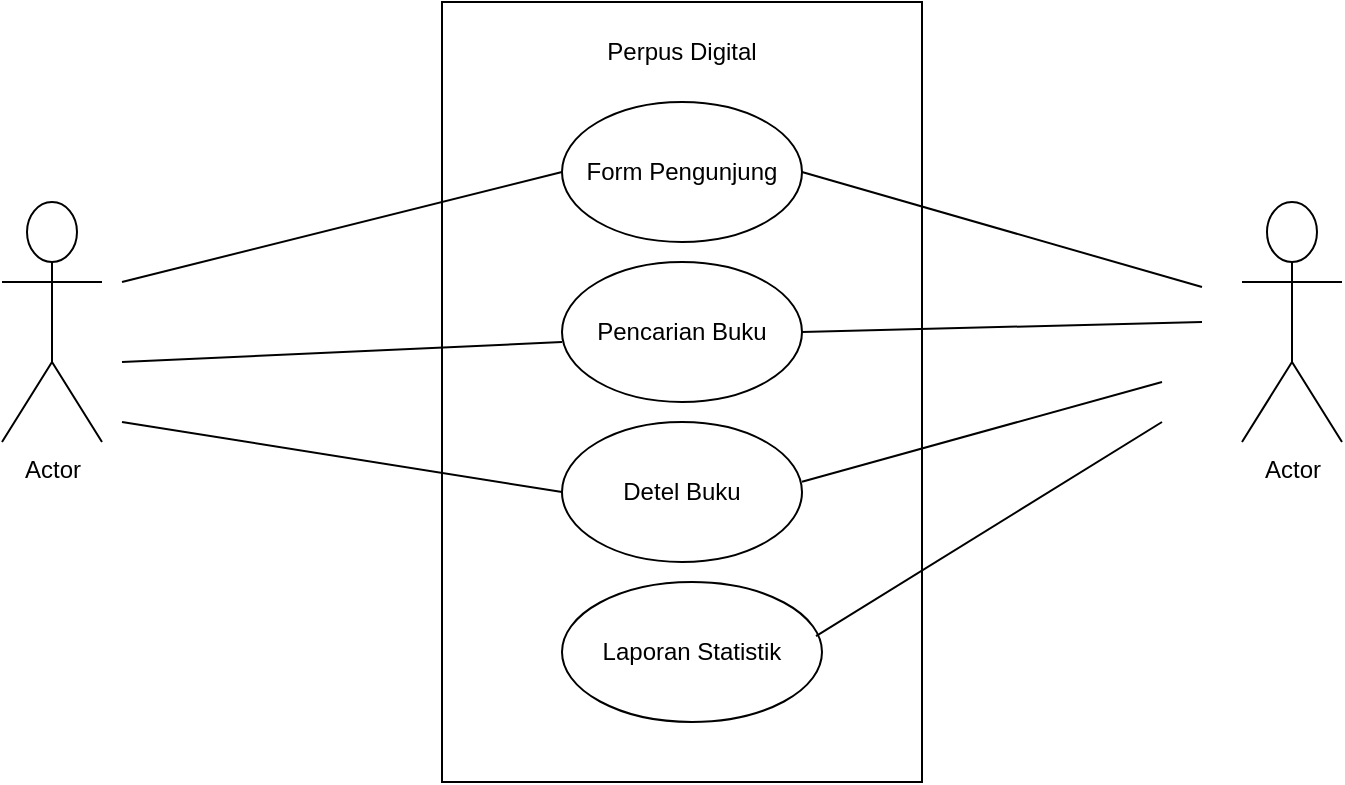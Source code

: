<mxfile version="23.1.1" type="github">
  <diagram name="Page-1" id="T3wrFXK3MikF3SH9-EXU">
    <mxGraphModel dx="1434" dy="780" grid="1" gridSize="10" guides="1" tooltips="1" connect="1" arrows="1" fold="1" page="1" pageScale="1" pageWidth="850" pageHeight="1100" math="0" shadow="0">
      <root>
        <mxCell id="0" />
        <mxCell id="1" parent="0" />
        <mxCell id="5YMaatPl8z0rgt4AD0pO-2" value="" style="rounded=0;whiteSpace=wrap;html=1;" vertex="1" parent="1">
          <mxGeometry x="280" y="100" width="240" height="390" as="geometry" />
        </mxCell>
        <mxCell id="5YMaatPl8z0rgt4AD0pO-4" value="Actor" style="shape=umlActor;verticalLabelPosition=bottom;verticalAlign=top;html=1;outlineConnect=0;" vertex="1" parent="1">
          <mxGeometry x="60" y="200" width="50" height="120" as="geometry" />
        </mxCell>
        <mxCell id="5YMaatPl8z0rgt4AD0pO-6" value="Perpus Digital" style="text;html=1;strokeColor=none;fillColor=none;align=center;verticalAlign=middle;whiteSpace=wrap;rounded=0;" vertex="1" parent="1">
          <mxGeometry x="345" y="110" width="110" height="30" as="geometry" />
        </mxCell>
        <mxCell id="5YMaatPl8z0rgt4AD0pO-19" value="" style="ellipse;whiteSpace=wrap;html=1;" vertex="1" parent="1">
          <mxGeometry x="340" y="150" width="120" height="70" as="geometry" />
        </mxCell>
        <mxCell id="5YMaatPl8z0rgt4AD0pO-20" value="Form Pengunjung" style="text;html=1;strokeColor=none;fillColor=none;align=center;verticalAlign=middle;whiteSpace=wrap;rounded=0;" vertex="1" parent="1">
          <mxGeometry x="350" y="170" width="100" height="30" as="geometry" />
        </mxCell>
        <mxCell id="5YMaatPl8z0rgt4AD0pO-21" value="" style="ellipse;whiteSpace=wrap;html=1;" vertex="1" parent="1">
          <mxGeometry x="340" y="230" width="120" height="70" as="geometry" />
        </mxCell>
        <mxCell id="5YMaatPl8z0rgt4AD0pO-22" value="Pencarian Buku" style="text;html=1;strokeColor=none;fillColor=none;align=center;verticalAlign=middle;whiteSpace=wrap;rounded=0;" vertex="1" parent="1">
          <mxGeometry x="355" y="250" width="90" height="30" as="geometry" />
        </mxCell>
        <mxCell id="5YMaatPl8z0rgt4AD0pO-23" value="" style="ellipse;whiteSpace=wrap;html=1;" vertex="1" parent="1">
          <mxGeometry x="340" y="310" width="120" height="70" as="geometry" />
        </mxCell>
        <mxCell id="5YMaatPl8z0rgt4AD0pO-24" value="Detel Buku" style="text;html=1;strokeColor=none;fillColor=none;align=center;verticalAlign=middle;whiteSpace=wrap;rounded=0;" vertex="1" parent="1">
          <mxGeometry x="365" y="330" width="70" height="30" as="geometry" />
        </mxCell>
        <mxCell id="5YMaatPl8z0rgt4AD0pO-25" value="" style="ellipse;whiteSpace=wrap;html=1;" vertex="1" parent="1">
          <mxGeometry x="340" y="390" width="130" height="70" as="geometry" />
        </mxCell>
        <mxCell id="5YMaatPl8z0rgt4AD0pO-26" value="Laporan Statistik" style="text;html=1;strokeColor=none;fillColor=none;align=center;verticalAlign=middle;whiteSpace=wrap;rounded=0;" vertex="1" parent="1">
          <mxGeometry x="355" y="410" width="100" height="30" as="geometry" />
        </mxCell>
        <mxCell id="5YMaatPl8z0rgt4AD0pO-27" value="Actor" style="shape=umlActor;verticalLabelPosition=bottom;verticalAlign=top;html=1;outlineConnect=0;" vertex="1" parent="1">
          <mxGeometry x="680" y="200" width="50" height="120" as="geometry" />
        </mxCell>
        <mxCell id="5YMaatPl8z0rgt4AD0pO-34" value="" style="endArrow=none;html=1;rounded=0;entryX=0;entryY=0.5;entryDx=0;entryDy=0;" edge="1" parent="1" target="5YMaatPl8z0rgt4AD0pO-19">
          <mxGeometry width="50" height="50" relative="1" as="geometry">
            <mxPoint x="120" y="240" as="sourcePoint" />
            <mxPoint x="240" y="170" as="targetPoint" />
          </mxGeometry>
        </mxCell>
        <mxCell id="5YMaatPl8z0rgt4AD0pO-35" value="" style="endArrow=none;html=1;rounded=0;exitX=1;exitY=0.5;exitDx=0;exitDy=0;" edge="1" parent="1" source="5YMaatPl8z0rgt4AD0pO-19">
          <mxGeometry width="50" height="50" relative="1" as="geometry">
            <mxPoint x="470" y="190" as="sourcePoint" />
            <mxPoint x="660" y="242.5" as="targetPoint" />
          </mxGeometry>
        </mxCell>
        <mxCell id="5YMaatPl8z0rgt4AD0pO-36" value="" style="endArrow=none;html=1;rounded=0;entryX=0.25;entryY=0.436;entryDx=0;entryDy=0;entryPerimeter=0;" edge="1" parent="1" target="5YMaatPl8z0rgt4AD0pO-2">
          <mxGeometry width="50" height="50" relative="1" as="geometry">
            <mxPoint x="120" y="280" as="sourcePoint" />
            <mxPoint x="170" y="230" as="targetPoint" />
          </mxGeometry>
        </mxCell>
        <mxCell id="5YMaatPl8z0rgt4AD0pO-37" value="" style="endArrow=none;html=1;rounded=0;exitX=1;exitY=0.5;exitDx=0;exitDy=0;" edge="1" parent="1" source="5YMaatPl8z0rgt4AD0pO-21">
          <mxGeometry width="50" height="50" relative="1" as="geometry">
            <mxPoint x="610" y="310" as="sourcePoint" />
            <mxPoint x="660" y="260" as="targetPoint" />
          </mxGeometry>
        </mxCell>
        <mxCell id="5YMaatPl8z0rgt4AD0pO-38" value="" style="endArrow=none;html=1;rounded=0;exitX=0.75;exitY=0.615;exitDx=0;exitDy=0;exitPerimeter=0;" edge="1" parent="1" source="5YMaatPl8z0rgt4AD0pO-2">
          <mxGeometry width="50" height="50" relative="1" as="geometry">
            <mxPoint x="590" y="340" as="sourcePoint" />
            <mxPoint x="640" y="290" as="targetPoint" />
          </mxGeometry>
        </mxCell>
        <mxCell id="5YMaatPl8z0rgt4AD0pO-39" value="" style="endArrow=none;html=1;rounded=0;entryX=0;entryY=0.5;entryDx=0;entryDy=0;" edge="1" parent="1" target="5YMaatPl8z0rgt4AD0pO-23">
          <mxGeometry width="50" height="50" relative="1" as="geometry">
            <mxPoint x="120" y="310" as="sourcePoint" />
            <mxPoint x="210" y="320" as="targetPoint" />
          </mxGeometry>
        </mxCell>
        <mxCell id="5YMaatPl8z0rgt4AD0pO-41" value="" style="endArrow=none;html=1;rounded=0;exitX=0.977;exitY=0.386;exitDx=0;exitDy=0;exitPerimeter=0;" edge="1" parent="1" source="5YMaatPl8z0rgt4AD0pO-25">
          <mxGeometry width="50" height="50" relative="1" as="geometry">
            <mxPoint x="590" y="390" as="sourcePoint" />
            <mxPoint x="640" y="310" as="targetPoint" />
          </mxGeometry>
        </mxCell>
      </root>
    </mxGraphModel>
  </diagram>
</mxfile>
